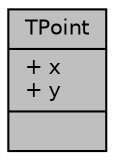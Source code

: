 digraph "TPoint"
{
 // LATEX_PDF_SIZE
  edge [fontname="Helvetica",fontsize="10",labelfontname="Helvetica",labelfontsize="10"];
  node [fontname="Helvetica",fontsize="10",shape=record];
  Node1 [label="{TPoint\n|+ x\l+ y\l|}",height=0.2,width=0.4,color="black", fillcolor="grey75", style="filled", fontcolor="black",tooltip=" "];
}
